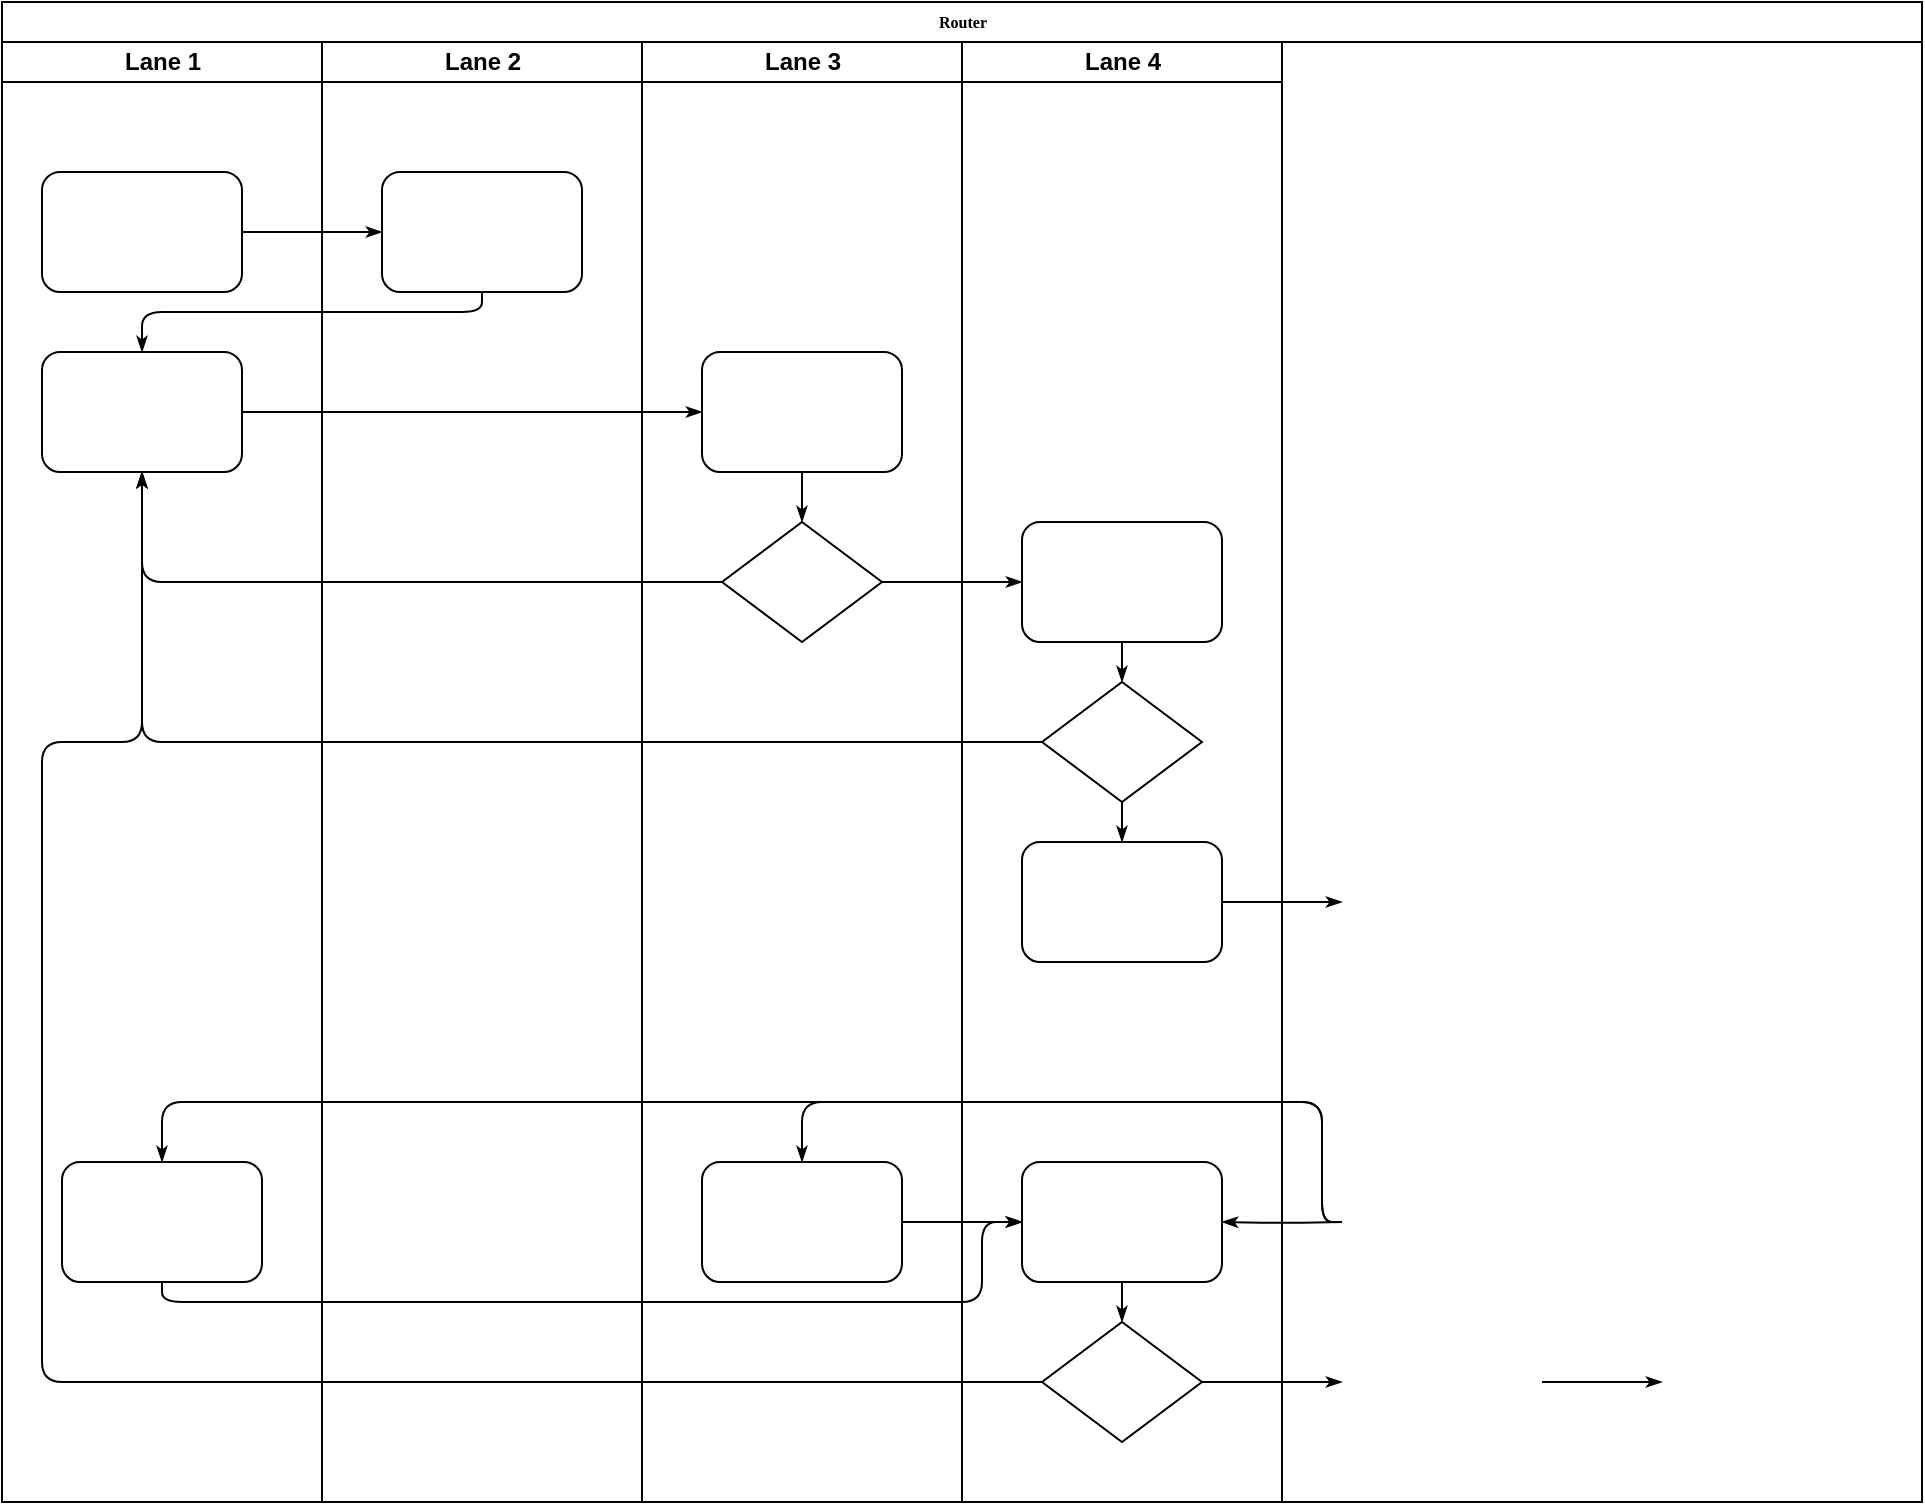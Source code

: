 <mxfile type="github" version="13.7.7">
  <diagram id="74e2e168-ea6b-b213-b513-2b3c1d86103e" name="Page-1">
    <mxGraphModel grid="1" shadow="0" math="0" pageHeight="850" pageWidth="1100" pageScale="1" page="1" fold="1" arrows="1" connect="1" tooltips="1" guides="1" gridSize="10" dy="565" dx="1021" background="none">
      <root>
        <mxCell id="0" />
        <mxCell id="1" parent="0" />
        <mxCell id="77e6c97f196da883-1" style="swimlane;html=1;childLayout=stackLayout;startSize=20;rounded=0;shadow=0;labelBackgroundColor=none;strokeWidth=1;fontFamily=Verdana;fontSize=8;align=center;" value="Router" parent="1" vertex="1">
          <mxGeometry as="geometry" height="750" width="960" y="40" x="69" />
        </mxCell>
        <mxCell id="77e6c97f196da883-2" style="swimlane;html=1;startSize=20;" value="Lane 1" parent="77e6c97f196da883-1" vertex="1">
          <mxGeometry as="geometry" height="730" width="160" y="20" />
        </mxCell>
        <mxCell id="77e6c97f196da883-8" style="rounded=1;whiteSpace=wrap;html=1;shadow=0;labelBackgroundColor=none;strokeWidth=1;fontFamily=Verdana;fontSize=8;align=center;" value="" parent="77e6c97f196da883-2" vertex="1">
          <mxGeometry as="geometry" height="60" width="100" y="65" x="20" />
        </mxCell>
        <mxCell id="77e6c97f196da883-9" style="rounded=1;whiteSpace=wrap;html=1;shadow=0;labelBackgroundColor=none;strokeWidth=1;fontFamily=Verdana;fontSize=8;align=center;" value="" parent="77e6c97f196da883-2" vertex="1">
          <mxGeometry as="geometry" height="60" width="100" y="155" x="20" />
        </mxCell>
        <mxCell id="77e6c97f196da883-10" style="rounded=1;whiteSpace=wrap;html=1;shadow=0;labelBackgroundColor=none;strokeWidth=1;fontFamily=Verdana;fontSize=8;align=center;" value="" parent="77e6c97f196da883-2" vertex="1">
          <mxGeometry as="geometry" height="60" width="100" y="560" x="30" />
        </mxCell>
        <mxCell id="77e6c97f196da883-26" style="edgeStyle=orthogonalEdgeStyle;rounded=1;html=1;labelBackgroundColor=none;startArrow=none;startFill=0;startSize=5;endArrow=classicThin;endFill=1;endSize=5;jettySize=auto;orthogonalLoop=1;strokeWidth=1;fontFamily=Verdana;fontSize=8" parent="77e6c97f196da883-1" target="77e6c97f196da883-11" source="77e6c97f196da883-8" edge="1">
          <mxGeometry as="geometry" relative="1" />
        </mxCell>
        <mxCell id="77e6c97f196da883-27" style="edgeStyle=orthogonalEdgeStyle;rounded=1;html=1;labelBackgroundColor=none;startArrow=none;startFill=0;startSize=5;endArrow=classicThin;endFill=1;endSize=5;jettySize=auto;orthogonalLoop=1;strokeWidth=1;fontFamily=Verdana;fontSize=8" parent="77e6c97f196da883-1" target="77e6c97f196da883-9" source="77e6c97f196da883-11" edge="1">
          <mxGeometry as="geometry" relative="1">
            <Array as="points">
              <mxPoint y="155" x="240" />
              <mxPoint y="155" x="70" />
            </Array>
          </mxGeometry>
        </mxCell>
        <mxCell id="77e6c97f196da883-28" style="edgeStyle=orthogonalEdgeStyle;rounded=1;html=1;labelBackgroundColor=none;startArrow=none;startFill=0;startSize=5;endArrow=classicThin;endFill=1;endSize=5;jettySize=auto;orthogonalLoop=1;strokeWidth=1;fontFamily=Verdana;fontSize=8" parent="77e6c97f196da883-1" target="77e6c97f196da883-12" source="77e6c97f196da883-9" edge="1">
          <mxGeometry as="geometry" relative="1" />
        </mxCell>
        <mxCell id="77e6c97f196da883-30" style="edgeStyle=orthogonalEdgeStyle;rounded=1;html=1;labelBackgroundColor=none;startArrow=none;startFill=0;startSize=5;endArrow=classicThin;endFill=1;endSize=5;jettySize=auto;orthogonalLoop=1;strokeWidth=1;fontFamily=Verdana;fontSize=8" parent="77e6c97f196da883-1" target="77e6c97f196da883-9" source="77e6c97f196da883-13" edge="1">
          <mxGeometry as="geometry" relative="1" />
        </mxCell>
        <mxCell id="77e6c97f196da883-31" style="edgeStyle=orthogonalEdgeStyle;rounded=1;html=1;labelBackgroundColor=none;startArrow=none;startFill=0;startSize=5;endArrow=classicThin;endFill=1;endSize=5;jettySize=auto;orthogonalLoop=1;strokeWidth=1;fontFamily=Verdana;fontSize=8" parent="77e6c97f196da883-1" target="77e6c97f196da883-9" source="77e6c97f196da883-16" edge="1">
          <mxGeometry as="geometry" relative="1" />
        </mxCell>
        <mxCell id="77e6c97f196da883-32" style="edgeStyle=orthogonalEdgeStyle;rounded=1;html=1;labelBackgroundColor=none;startArrow=none;startFill=0;startSize=5;endArrow=classicThin;endFill=1;endSize=5;jettySize=auto;orthogonalLoop=1;strokeWidth=1;fontFamily=Verdana;fontSize=8" parent="77e6c97f196da883-1" target="77e6c97f196da883-9" source="77e6c97f196da883-20" edge="1">
          <mxGeometry as="geometry" relative="1">
            <Array as="points">
              <mxPoint y="690" x="20" />
              <mxPoint y="370" x="20" />
              <mxPoint y="370" x="70" />
            </Array>
          </mxGeometry>
        </mxCell>
        <mxCell id="77e6c97f196da883-33" style="edgeStyle=orthogonalEdgeStyle;rounded=1;html=1;labelBackgroundColor=none;startArrow=none;startFill=0;startSize=5;endArrow=classicThin;endFill=1;endSize=5;jettySize=auto;orthogonalLoop=1;strokeWidth=1;fontFamily=Verdana;fontSize=8" parent="77e6c97f196da883-1" target="77e6c97f196da883-15" source="77e6c97f196da883-13" edge="1">
          <mxGeometry as="geometry" relative="1" />
        </mxCell>
        <mxCell id="77e6c97f196da883-39" style="edgeStyle=orthogonalEdgeStyle;rounded=1;html=1;labelBackgroundColor=none;startArrow=none;startFill=0;startSize=5;endArrow=classicThin;endFill=1;endSize=5;jettySize=auto;orthogonalLoop=1;strokeWidth=1;fontFamily=Verdana;fontSize=8" parent="77e6c97f196da883-1" source="77e6c97f196da883-20" edge="1">
          <mxGeometry as="geometry" relative="1">
            <mxPoint as="targetPoint" y="690" x="670" />
          </mxGeometry>
        </mxCell>
        <mxCell id="77e6c97f196da883-40" style="edgeStyle=orthogonalEdgeStyle;rounded=1;html=1;labelBackgroundColor=none;startArrow=none;startFill=0;startSize=5;endArrow=classicThin;endFill=1;endSize=5;jettySize=auto;orthogonalLoop=1;strokeWidth=1;fontFamily=Verdana;fontSize=8" parent="77e6c97f196da883-1" edge="1">
          <mxGeometry as="geometry" relative="1">
            <mxPoint as="sourcePoint" y="690" x="770.0" />
            <mxPoint as="targetPoint" y="690" x="830.0" />
          </mxGeometry>
        </mxCell>
        <mxCell id="107ba76e4e335f99-1" style="edgeStyle=orthogonalEdgeStyle;rounded=1;html=1;labelBackgroundColor=none;startArrow=none;startFill=0;startSize=5;endArrow=classicThin;endFill=1;endSize=5;jettySize=auto;orthogonalLoop=1;strokeWidth=1;fontFamily=Verdana;fontSize=8" parent="77e6c97f196da883-1" source="77e6c97f196da883-17" edge="1">
          <mxGeometry as="geometry" relative="1">
            <mxPoint as="targetPoint" y="450" x="670" />
          </mxGeometry>
        </mxCell>
        <mxCell id="107ba76e4e335f99-2" style="edgeStyle=orthogonalEdgeStyle;rounded=1;html=1;labelBackgroundColor=none;startArrow=none;startFill=0;startSize=5;endArrow=classicThin;endFill=1;endSize=5;jettySize=auto;orthogonalLoop=1;strokeWidth=1;fontFamily=Verdana;fontSize=8" parent="77e6c97f196da883-1" target="77e6c97f196da883-14" edge="1">
          <mxGeometry as="geometry" relative="1">
            <Array as="points">
              <mxPoint y="610" x="660" />
              <mxPoint y="550" x="660" />
              <mxPoint y="550" x="400" />
            </Array>
            <mxPoint as="sourcePoint" y="610.034" x="670" />
          </mxGeometry>
        </mxCell>
        <mxCell id="107ba76e4e335f99-3" style="edgeStyle=orthogonalEdgeStyle;rounded=1;html=1;labelBackgroundColor=none;startArrow=none;startFill=0;startSize=5;endArrow=classicThin;endFill=1;endSize=5;jettySize=auto;orthogonalLoop=1;strokeColor=#000000;strokeWidth=1;fontFamily=Verdana;fontSize=8;fontColor=#000000;" parent="77e6c97f196da883-1" target="77e6c97f196da883-19" edge="1">
          <mxGeometry as="geometry" relative="1">
            <mxPoint as="sourcePoint" y="610.0" x="670" />
          </mxGeometry>
        </mxCell>
        <mxCell id="107ba76e4e335f99-4" style="edgeStyle=orthogonalEdgeStyle;rounded=1;html=1;labelBackgroundColor=none;startArrow=none;startFill=0;startSize=5;endArrow=classicThin;endFill=1;endSize=5;jettySize=auto;orthogonalLoop=1;strokeWidth=1;fontFamily=Verdana;fontSize=8" parent="77e6c97f196da883-1" target="77e6c97f196da883-10" edge="1">
          <mxGeometry as="geometry" relative="1">
            <Array as="points">
              <mxPoint y="610" x="660" />
              <mxPoint y="550" x="660" />
              <mxPoint y="550" x="80" />
            </Array>
            <mxPoint as="sourcePoint" y="610.034" x="670" />
          </mxGeometry>
        </mxCell>
        <mxCell id="107ba76e4e335f99-5" style="edgeStyle=orthogonalEdgeStyle;rounded=1;html=1;labelBackgroundColor=none;startArrow=none;startFill=0;startSize=5;endArrow=classicThin;endFill=1;endSize=5;jettySize=auto;orthogonalLoop=1;strokeWidth=1;fontFamily=Verdana;fontSize=8" parent="77e6c97f196da883-1" target="77e6c97f196da883-19" source="77e6c97f196da883-10" edge="1">
          <mxGeometry as="geometry" relative="1">
            <Array as="points">
              <mxPoint y="650" x="80" />
              <mxPoint y="650" x="490" />
              <mxPoint y="610" x="490" />
            </Array>
          </mxGeometry>
        </mxCell>
        <mxCell id="107ba76e4e335f99-6" style="edgeStyle=orthogonalEdgeStyle;rounded=1;html=1;labelBackgroundColor=none;startArrow=none;startFill=0;startSize=5;endArrow=classicThin;endFill=1;endSize=5;jettySize=auto;orthogonalLoop=1;strokeWidth=1;fontFamily=Verdana;fontSize=8" parent="77e6c97f196da883-1" target="77e6c97f196da883-19" source="77e6c97f196da883-14" edge="1">
          <mxGeometry as="geometry" relative="1" />
        </mxCell>
        <mxCell id="77e6c97f196da883-3" style="swimlane;html=1;startSize=20;" value="Lane 2" parent="77e6c97f196da883-1" vertex="1">
          <mxGeometry as="geometry" height="730" width="160" y="20" x="160" />
        </mxCell>
        <mxCell id="77e6c97f196da883-11" style="rounded=1;whiteSpace=wrap;html=1;shadow=0;labelBackgroundColor=none;strokeWidth=1;fontFamily=Verdana;fontSize=8;align=center;" value="" parent="77e6c97f196da883-3" vertex="1">
          <mxGeometry as="geometry" height="60" width="100" y="65" x="30" />
        </mxCell>
        <mxCell id="77e6c97f196da883-4" style="swimlane;html=1;startSize=20;" value="Lane 3" parent="77e6c97f196da883-1" vertex="1">
          <mxGeometry as="geometry" height="730" width="160" y="20" x="320" />
        </mxCell>
        <mxCell id="77e6c97f196da883-12" style="rounded=1;whiteSpace=wrap;html=1;shadow=0;labelBackgroundColor=none;strokeWidth=1;fontFamily=Verdana;fontSize=8;align=center;" value="" parent="77e6c97f196da883-4" vertex="1">
          <mxGeometry as="geometry" height="60" width="100" y="155" x="30" />
        </mxCell>
        <mxCell id="77e6c97f196da883-13" style="rhombus;whiteSpace=wrap;html=1;rounded=0;shadow=0;labelBackgroundColor=none;strokeWidth=1;fontFamily=Verdana;fontSize=8;align=center;" value="" parent="77e6c97f196da883-4" vertex="1">
          <mxGeometry as="geometry" height="60" width="80" y="240" x="40" />
        </mxCell>
        <mxCell id="77e6c97f196da883-14" style="rounded=1;whiteSpace=wrap;html=1;shadow=0;labelBackgroundColor=none;strokeWidth=1;fontFamily=Verdana;fontSize=8;align=center;" value="" parent="77e6c97f196da883-4" vertex="1">
          <mxGeometry as="geometry" height="60" width="100" y="560" x="30" />
        </mxCell>
        <mxCell id="77e6c97f196da883-29" style="edgeStyle=orthogonalEdgeStyle;rounded=1;html=1;labelBackgroundColor=none;startArrow=none;startFill=0;startSize=5;endArrow=classicThin;endFill=1;endSize=5;jettySize=auto;orthogonalLoop=1;strokeWidth=1;fontFamily=Verdana;fontSize=8" parent="77e6c97f196da883-4" target="77e6c97f196da883-13" source="77e6c97f196da883-12" edge="1">
          <mxGeometry as="geometry" relative="1" />
        </mxCell>
        <mxCell id="77e6c97f196da883-5" style="swimlane;html=1;startSize=20;" value="Lane 4" parent="77e6c97f196da883-1" vertex="1">
          <mxGeometry as="geometry" height="730" width="160" y="20" x="480" />
        </mxCell>
        <mxCell id="77e6c97f196da883-15" style="rounded=1;whiteSpace=wrap;html=1;shadow=0;labelBackgroundColor=none;strokeWidth=1;fontFamily=Verdana;fontSize=8;align=center;" value="" parent="77e6c97f196da883-5" vertex="1">
          <mxGeometry as="geometry" height="60" width="100" y="240" x="30" />
        </mxCell>
        <mxCell id="77e6c97f196da883-16" style="rhombus;whiteSpace=wrap;html=1;rounded=0;shadow=0;labelBackgroundColor=none;strokeWidth=1;fontFamily=Verdana;fontSize=8;align=center;" value="" parent="77e6c97f196da883-5" vertex="1">
          <mxGeometry as="geometry" height="60" width="80" y="320" x="40" />
        </mxCell>
        <mxCell id="77e6c97f196da883-17" style="rounded=1;whiteSpace=wrap;html=1;shadow=0;labelBackgroundColor=none;strokeWidth=1;fontFamily=Verdana;fontSize=8;align=center;" value="" parent="77e6c97f196da883-5" vertex="1">
          <mxGeometry as="geometry" height="60" width="100" y="400" x="30" />
        </mxCell>
        <mxCell id="77e6c97f196da883-19" style="rounded=1;whiteSpace=wrap;html=1;shadow=0;labelBackgroundColor=none;strokeWidth=1;fontFamily=Verdana;fontSize=8;align=center;" value="" parent="77e6c97f196da883-5" vertex="1">
          <mxGeometry as="geometry" height="60" width="100" y="560" x="30" />
        </mxCell>
        <mxCell id="77e6c97f196da883-20" style="rhombus;whiteSpace=wrap;html=1;rounded=0;shadow=0;labelBackgroundColor=none;strokeWidth=1;fontFamily=Verdana;fontSize=8;align=center;" value="" parent="77e6c97f196da883-5" vertex="1">
          <mxGeometry as="geometry" height="60" width="80" y="640" x="40" />
        </mxCell>
        <mxCell id="77e6c97f196da883-34" style="edgeStyle=orthogonalEdgeStyle;rounded=1;html=1;labelBackgroundColor=none;startArrow=none;startFill=0;startSize=5;endArrow=classicThin;endFill=1;endSize=5;jettySize=auto;orthogonalLoop=1;strokeColor=#000000;strokeWidth=1;fontFamily=Verdana;fontSize=8;fontColor=#000000;" parent="77e6c97f196da883-5" target="77e6c97f196da883-16" source="77e6c97f196da883-15" edge="1">
          <mxGeometry as="geometry" relative="1" />
        </mxCell>
        <mxCell id="77e6c97f196da883-35" style="edgeStyle=orthogonalEdgeStyle;rounded=1;html=1;labelBackgroundColor=none;startArrow=none;startFill=0;startSize=5;endArrow=classicThin;endFill=1;endSize=5;jettySize=auto;orthogonalLoop=1;strokeWidth=1;fontFamily=Verdana;fontSize=8" parent="77e6c97f196da883-5" target="77e6c97f196da883-17" source="77e6c97f196da883-16" edge="1">
          <mxGeometry as="geometry" relative="1" />
        </mxCell>
        <mxCell id="77e6c97f196da883-36" style="edgeStyle=orthogonalEdgeStyle;rounded=1;html=1;labelBackgroundColor=none;startArrow=none;startFill=0;startSize=5;endArrow=classicThin;endFill=1;endSize=5;jettySize=auto;orthogonalLoop=1;strokeWidth=1;fontFamily=Verdana;fontSize=8" parent="77e6c97f196da883-5" target="77e6c97f196da883-20" source="77e6c97f196da883-19" edge="1">
          <mxGeometry as="geometry" relative="1" />
        </mxCell>
      </root>
    </mxGraphModel>
  </diagram>
</mxfile>

